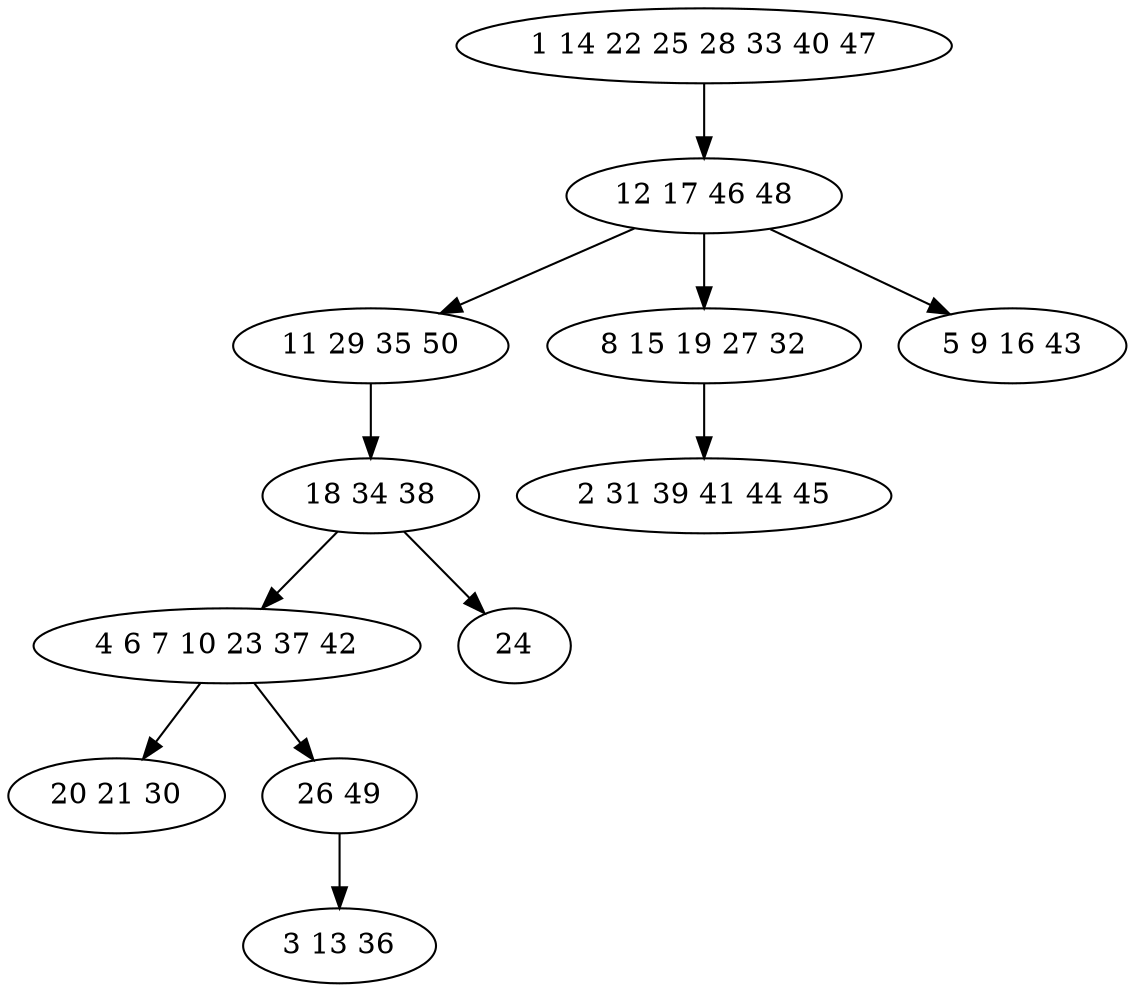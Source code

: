 digraph true_tree {
	"0" -> "1"
	"1" -> "2"
	"1" -> "3"
	"1" -> "4"
	"2" -> "5"
	"5" -> "6"
	"5" -> "7"
	"6" -> "8"
	"6" -> "9"
	"3" -> "10"
	"9" -> "11"
	"0" [label="1 14 22 25 28 33 40 47"];
	"1" [label="12 17 46 48"];
	"2" [label="11 29 35 50"];
	"3" [label="8 15 19 27 32"];
	"4" [label="5 9 16 43"];
	"5" [label="18 34 38"];
	"6" [label="4 6 7 10 23 37 42"];
	"7" [label="24"];
	"8" [label="20 21 30"];
	"9" [label="26 49"];
	"10" [label="2 31 39 41 44 45"];
	"11" [label="3 13 36"];
}
